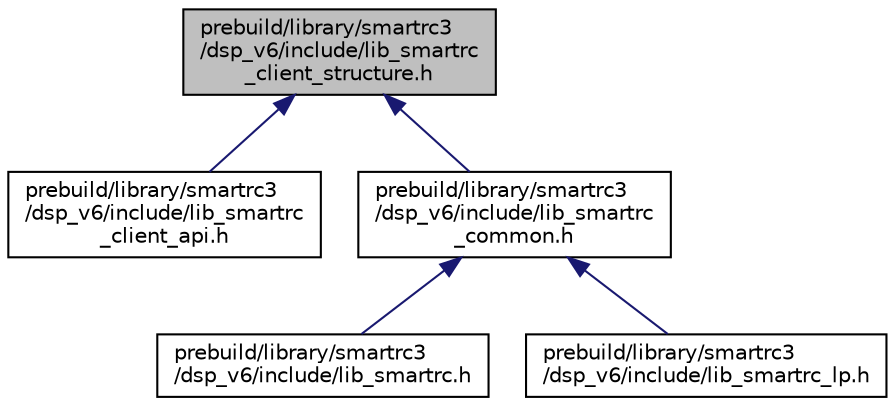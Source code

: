 digraph "prebuild/library/smartrc3/dsp_v6/include/lib_smartrc_client_structure.h"
{
 // INTERACTIVE_SVG=YES
 // LATEX_PDF_SIZE
  bgcolor="transparent";
  edge [fontname="Helvetica",fontsize="10",labelfontname="Helvetica",labelfontsize="10"];
  node [fontname="Helvetica",fontsize="10",shape=record];
  Node1 [label="prebuild/library/smartrc3\l/dsp_v6/include/lib_smartrc\l_client_structure.h",height=0.2,width=0.4,color="black", fillcolor="grey75", style="filled", fontcolor="black",tooltip=" "];
  Node1 -> Node2 [dir="back",color="midnightblue",fontsize="10",style="solid",fontname="Helvetica"];
  Node2 [label="prebuild/library/smartrc3\l/dsp_v6/include/lib_smartrc\l_client_api.h",height=0.2,width=0.4,color="black",URL="$d9/d78/lib__smartrc__client__api_8h.html",tooltip=" "];
  Node1 -> Node3 [dir="back",color="midnightblue",fontsize="10",style="solid",fontname="Helvetica"];
  Node3 [label="prebuild/library/smartrc3\l/dsp_v6/include/lib_smartrc\l_common.h",height=0.2,width=0.4,color="black",URL="$de/d2b/lib__smartrc__common_8h.html",tooltip=" "];
  Node3 -> Node4 [dir="back",color="midnightblue",fontsize="10",style="solid",fontname="Helvetica"];
  Node4 [label="prebuild/library/smartrc3\l/dsp_v6/include/lib_smartrc.h",height=0.2,width=0.4,color="black",URL="$d3/d35/lib__smartrc_8h.html",tooltip=" "];
  Node3 -> Node5 [dir="back",color="midnightblue",fontsize="10",style="solid",fontname="Helvetica"];
  Node5 [label="prebuild/library/smartrc3\l/dsp_v6/include/lib_smartrc_lp.h",height=0.2,width=0.4,color="black",URL="$d0/d3a/lib__smartrc__lp_8h.html",tooltip=" "];
}

